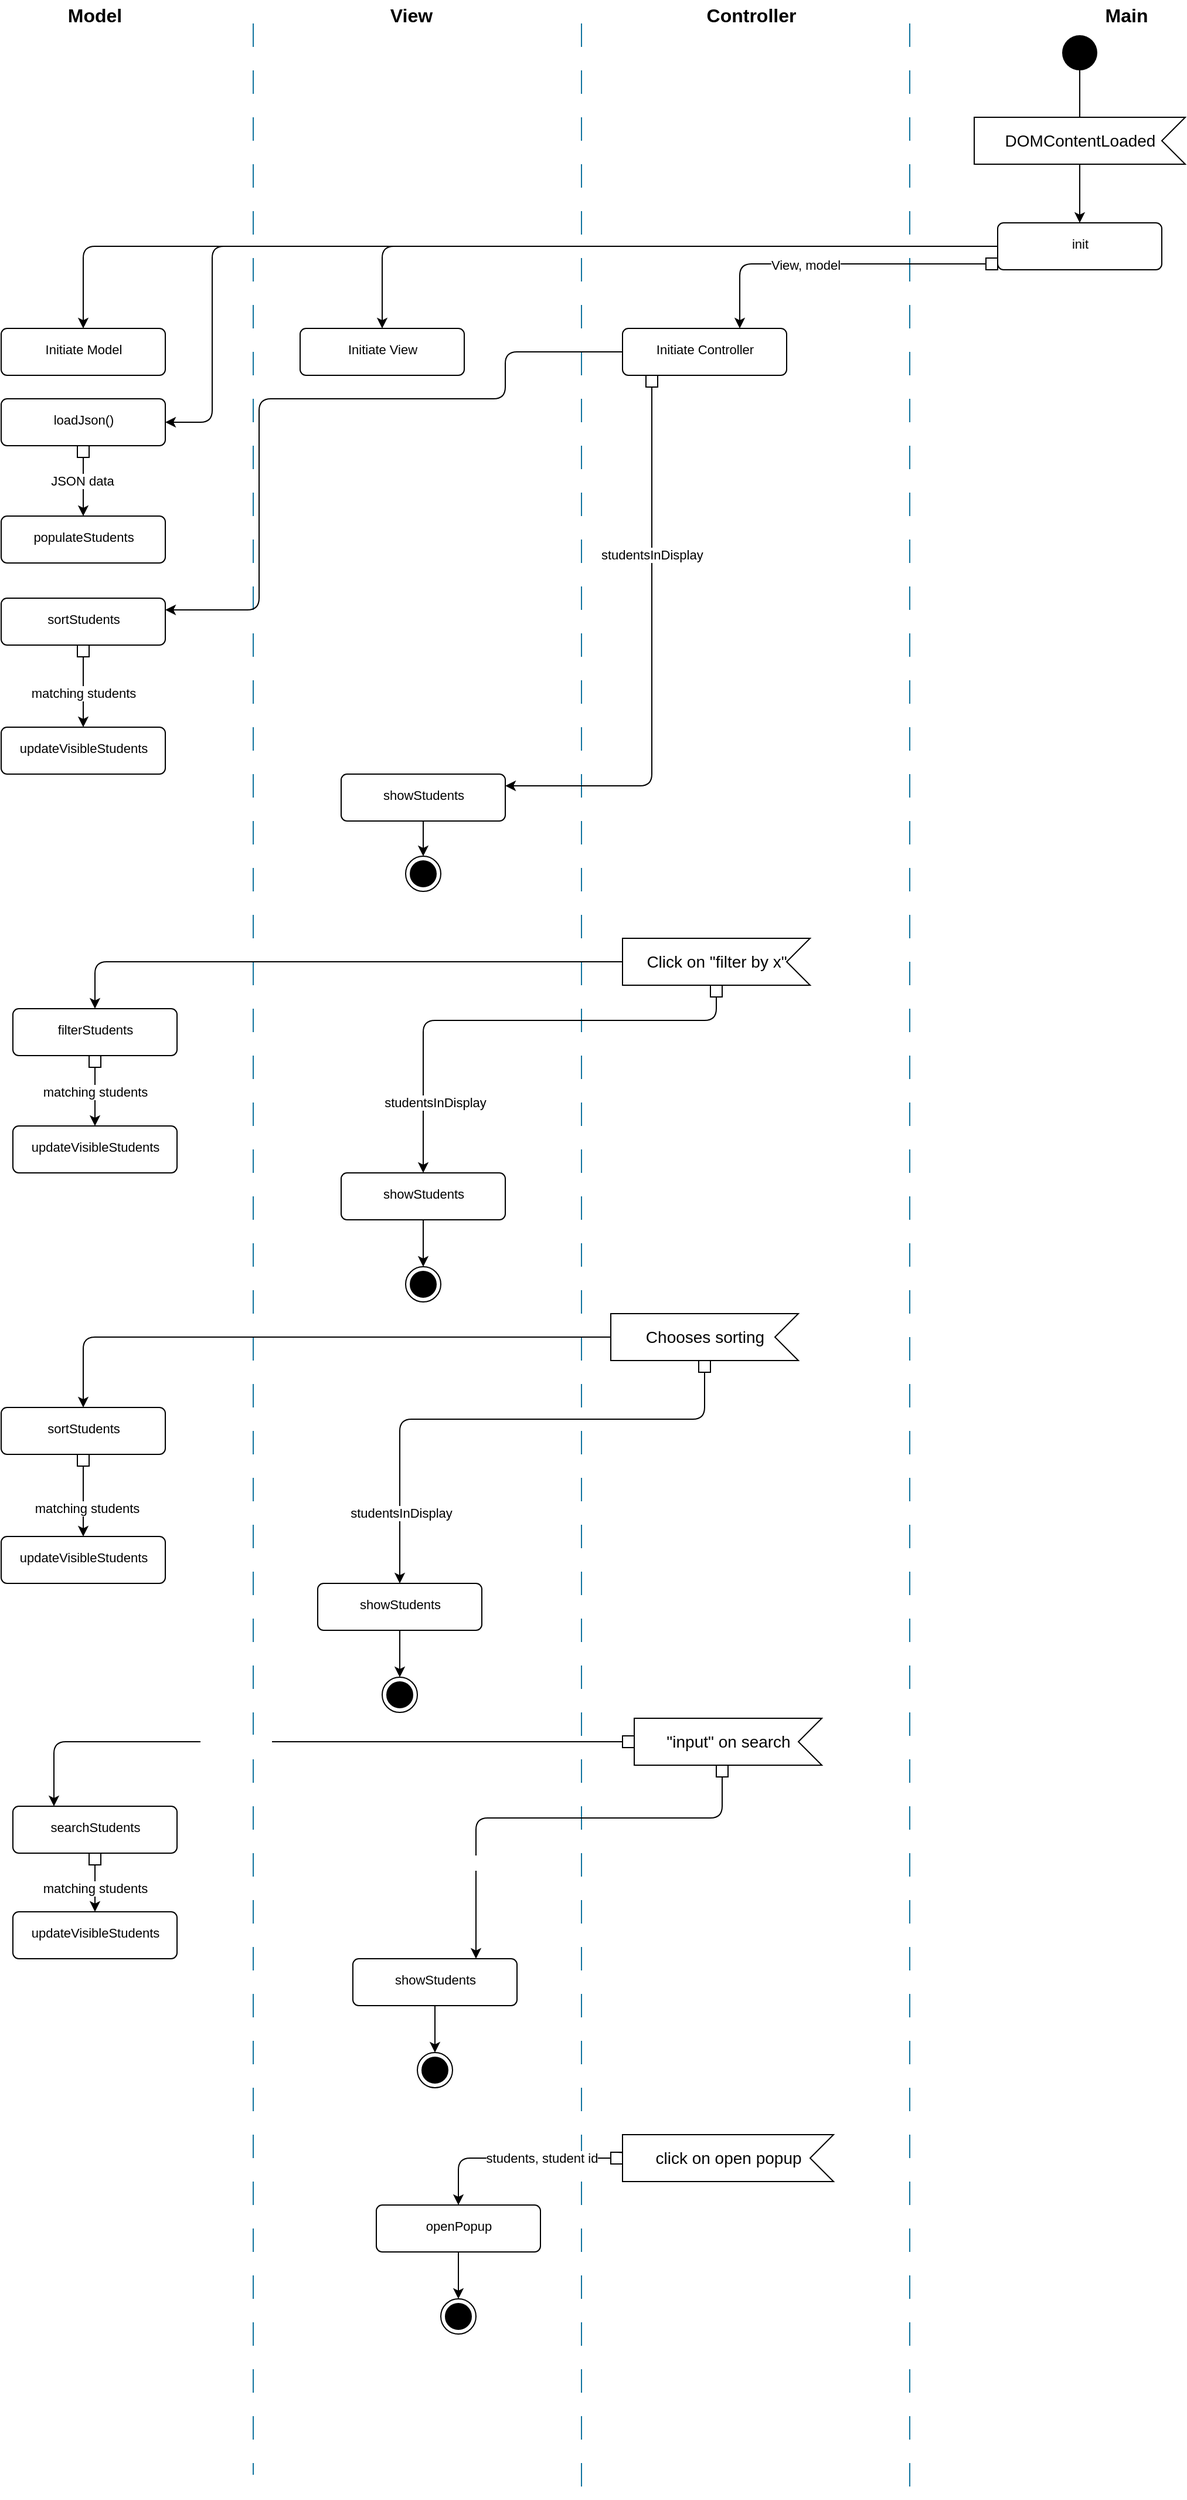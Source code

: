 <mxfile>
    <diagram id="uiXwka0j9Snq28UgmEb9" name="Page-1">
        <mxGraphModel dx="2489" dy="1597" grid="1" gridSize="10" guides="1" tooltips="1" connect="1" arrows="1" fold="1" page="1" pageScale="1" pageWidth="850" pageHeight="1100" background="none" math="0" shadow="0">
            <root>
                <mxCell id="0"/>
                <mxCell id="1" parent="0"/>
                <mxCell id="16" style="edgeStyle=none;html=1;entryX=0.5;entryY=0;entryDx=0;entryDy=0;fontSize=16;startArrow=none;" parent="1" source="52" target="14" edge="1">
                    <mxGeometry relative="1" as="geometry"/>
                </mxCell>
                <mxCell id="3" value="" style="ellipse;fillColor=#000000;strokeColor=none;" parent="1" vertex="1">
                    <mxGeometry x="935" y="50" width="30" height="30" as="geometry"/>
                </mxCell>
                <mxCell id="5" value="" style="line;strokeWidth=1;direction=south;html=1;dashed=1;dashPattern=20 20;fillColor=#b1ddf0;strokeColor=#10739e;" parent="1" vertex="1">
                    <mxGeometry x="240" y="40" width="10" height="2090" as="geometry"/>
                </mxCell>
                <mxCell id="6" value="Model" style="text;align=center;fontSize=16;fontStyle=1;spacing=-1;" parent="1" vertex="1">
                    <mxGeometry x="80" y="20" width="60" height="20" as="geometry"/>
                </mxCell>
                <mxCell id="7" value="View" style="text;align=center;fontSize=16;fontStyle=1;spacing=-1;" parent="1" vertex="1">
                    <mxGeometry x="350" y="20" width="60" height="20" as="geometry"/>
                </mxCell>
                <mxCell id="8" value="" style="line;strokeWidth=1;direction=south;html=1;dashed=1;dashPattern=20 20;fillColor=#b1ddf0;strokeColor=#10739e;" parent="1" vertex="1">
                    <mxGeometry x="520" y="40" width="10" height="2110" as="geometry"/>
                </mxCell>
                <mxCell id="9" value="Controller" style="text;align=center;fontSize=16;fontStyle=1;spacing=-1;" parent="1" vertex="1">
                    <mxGeometry x="640" y="20" width="60" height="20" as="geometry"/>
                </mxCell>
                <mxCell id="11" value="" style="line;strokeWidth=1;direction=south;html=1;dashed=1;dashPattern=20 20;fillColor=#b1ddf0;strokeColor=#10739e;" parent="1" vertex="1">
                    <mxGeometry x="800" y="40" width="10" height="2100" as="geometry"/>
                </mxCell>
                <mxCell id="12" value="Main" style="text;align=center;fontSize=16;fontStyle=1;spacing=-1;" parent="1" vertex="1">
                    <mxGeometry x="960" y="20" width="60" height="20" as="geometry"/>
                </mxCell>
                <mxCell id="22" style="edgeStyle=none;html=1;entryX=0.5;entryY=0;entryDx=0;entryDy=0;fontSize=16;" parent="1" source="14" target="20" edge="1">
                    <mxGeometry relative="1" as="geometry">
                        <Array as="points">
                            <mxPoint x="100" y="230"/>
                        </Array>
                    </mxGeometry>
                </mxCell>
                <mxCell id="14" value="&lt;font style=&quot;font-size: 11px&quot;&gt;init&lt;/font&gt;" style="html=1;align=center;verticalAlign=top;rounded=1;absoluteArcSize=1;arcSize=10;dashed=0;fontSize=16;" parent="1" vertex="1">
                    <mxGeometry x="880" y="210" width="140" height="40" as="geometry"/>
                </mxCell>
                <mxCell id="20" value="&lt;font style=&quot;font-size: 11px&quot;&gt;Initiate Model&lt;/font&gt;" style="html=1;align=center;verticalAlign=top;rounded=1;absoluteArcSize=1;arcSize=10;dashed=0;fontSize=16;" parent="1" vertex="1">
                    <mxGeometry x="30" y="300" width="140" height="40" as="geometry"/>
                </mxCell>
                <mxCell id="23" value="&lt;font style=&quot;font-size: 11px&quot;&gt;loadJson()&lt;/font&gt;" style="html=1;align=center;verticalAlign=top;rounded=1;absoluteArcSize=1;arcSize=10;dashed=0;fontSize=16;" parent="1" vertex="1">
                    <mxGeometry x="30" y="360" width="140" height="40" as="geometry"/>
                </mxCell>
                <mxCell id="25" style="edgeStyle=none;html=1;entryX=1;entryY=0.5;entryDx=0;entryDy=0;fontSize=16;" parent="1" source="14" target="23" edge="1">
                    <mxGeometry relative="1" as="geometry">
                        <mxPoint x="880" y="230.0" as="sourcePoint"/>
                        <mxPoint x="100" y="300" as="targetPoint"/>
                        <Array as="points">
                            <mxPoint x="210" y="230"/>
                            <mxPoint x="210" y="380"/>
                        </Array>
                    </mxGeometry>
                </mxCell>
                <mxCell id="26" value="&lt;font style=&quot;font-size: 11px&quot;&gt;Initiate View&lt;/font&gt;" style="html=1;align=center;verticalAlign=top;rounded=1;absoluteArcSize=1;arcSize=10;dashed=0;fontSize=16;" parent="1" vertex="1">
                    <mxGeometry x="285" y="300" width="140" height="40" as="geometry"/>
                </mxCell>
                <mxCell id="58" style="edgeStyle=none;html=1;entryX=1;entryY=0.25;entryDx=0;entryDy=0;fontSize=11;fontColor=#050505;exitX=0;exitY=0.5;exitDx=0;exitDy=0;" parent="1" source="27" target="57" edge="1">
                    <mxGeometry relative="1" as="geometry">
                        <Array as="points">
                            <mxPoint x="460" y="320"/>
                            <mxPoint x="460" y="360"/>
                            <mxPoint x="250" y="360"/>
                            <mxPoint x="250" y="540"/>
                        </Array>
                    </mxGeometry>
                </mxCell>
                <mxCell id="27" value="&lt;font style=&quot;font-size: 11px&quot;&gt;Initiate Controller&lt;/font&gt;" style="html=1;align=center;verticalAlign=top;rounded=1;absoluteArcSize=1;arcSize=10;dashed=0;fontSize=16;" parent="1" vertex="1">
                    <mxGeometry x="560" y="300" width="140" height="40" as="geometry"/>
                </mxCell>
                <mxCell id="29" style="edgeStyle=none;html=1;entryX=0.5;entryY=0;entryDx=0;entryDy=0;fontSize=16;" parent="1" source="14" target="26" edge="1">
                    <mxGeometry relative="1" as="geometry">
                        <mxPoint x="880" y="230.0" as="sourcePoint"/>
                        <mxPoint x="100" y="300" as="targetPoint"/>
                        <Array as="points">
                            <mxPoint x="355" y="230"/>
                        </Array>
                    </mxGeometry>
                </mxCell>
                <mxCell id="32" value="&lt;font style=&quot;font-size: 11px&quot;&gt;populateStudents&lt;/font&gt;" style="html=1;align=center;verticalAlign=top;rounded=1;absoluteArcSize=1;arcSize=10;dashed=0;fontSize=16;" parent="1" vertex="1">
                    <mxGeometry x="30" y="460" width="140" height="40" as="geometry"/>
                </mxCell>
                <mxCell id="37" value="" style="edgeStyle=none;html=1;fontSize=11;entryX=0.5;entryY=0;entryDx=0;entryDy=0;" parent="1" source="34" edge="1" target="32">
                    <mxGeometry relative="1" as="geometry">
                        <mxPoint x="45" y="460" as="targetPoint"/>
                    </mxGeometry>
                </mxCell>
                <mxCell id="38" value="JSON data" style="edgeLabel;html=1;align=center;verticalAlign=middle;resizable=0;points=[];fontSize=11;" parent="37" vertex="1" connectable="0">
                    <mxGeometry x="-0.222" y="-1" relative="1" as="geometry">
                        <mxPoint as="offset"/>
                    </mxGeometry>
                </mxCell>
                <mxCell id="34" value="" style="fillColor=#ffffff;strokeColor=#000000;fontSize=11;" parent="1" vertex="1">
                    <mxGeometry x="95" y="400" width="10" height="10" as="geometry"/>
                </mxCell>
                <mxCell id="39" style="edgeStyle=none;html=1;fontSize=16;exitX=0;exitY=0.5;exitDx=0;exitDy=0;" parent="1" source="40" edge="1">
                    <mxGeometry relative="1" as="geometry">
                        <mxPoint x="880" y="240" as="sourcePoint"/>
                        <mxPoint x="660" y="300" as="targetPoint"/>
                        <Array as="points">
                            <mxPoint x="660" y="245"/>
                        </Array>
                    </mxGeometry>
                </mxCell>
                <mxCell id="41" value="View, model" style="edgeLabel;html=1;align=center;verticalAlign=middle;resizable=0;points=[];fontSize=11;" parent="39" vertex="1" connectable="0">
                    <mxGeometry x="0.162" y="1" relative="1" as="geometry">
                        <mxPoint as="offset"/>
                    </mxGeometry>
                </mxCell>
                <mxCell id="40" value="" style="fillColor=#ffffff;strokeColor=#000000;fontSize=11;" parent="1" vertex="1">
                    <mxGeometry x="870" y="240" width="10" height="10" as="geometry"/>
                </mxCell>
                <mxCell id="241" style="edgeStyle=none;html=1;entryX=0.5;entryY=0;entryDx=0;entryDy=0;" edge="1" parent="1" source="42" target="170">
                    <mxGeometry relative="1" as="geometry"/>
                </mxCell>
                <mxCell id="42" value="&lt;font style=&quot;font-size: 11px&quot;&gt;showStudents&lt;/font&gt;" style="html=1;align=center;verticalAlign=top;rounded=1;absoluteArcSize=1;arcSize=10;dashed=0;fontSize=16;" parent="1" vertex="1">
                    <mxGeometry x="320" y="680" width="140" height="40" as="geometry"/>
                </mxCell>
                <mxCell id="45" style="edgeStyle=none;html=1;entryX=1;entryY=0.25;entryDx=0;entryDy=0;fontSize=11;exitX=0.5;exitY=1;exitDx=0;exitDy=0;" parent="1" source="46" target="42" edge="1">
                    <mxGeometry relative="1" as="geometry">
                        <mxPoint x="695" y="375" as="sourcePoint"/>
                        <mxPoint x="560" y="435" as="targetPoint"/>
                        <Array as="points">
                            <mxPoint x="585" y="690"/>
                        </Array>
                    </mxGeometry>
                </mxCell>
                <mxCell id="49" value="studentsInDisplay" style="edgeLabel;html=1;align=left;verticalAlign=middle;resizable=0;points=[];fontSize=11;rotation=0;" parent="45" vertex="1" connectable="0">
                    <mxGeometry x="-0.516" relative="1" as="geometry">
                        <mxPoint x="-45" y="30" as="offset"/>
                    </mxGeometry>
                </mxCell>
                <mxCell id="46" value="" style="fillColor=#ffffff;strokeColor=#000000;fontSize=11;" parent="1" vertex="1">
                    <mxGeometry x="580" y="340" width="10" height="10" as="geometry"/>
                </mxCell>
                <mxCell id="65" style="edgeStyle=none;html=1;entryX=0.5;entryY=0;entryDx=0;entryDy=0;fontSize=11;fontColor=#FFFFFF;exitX=1;exitY=0.5;exitDx=0;exitDy=0;exitPerimeter=0;" parent="1" source="51" target="206" edge="1">
                    <mxGeometry relative="1" as="geometry">
                        <mxPoint x="630" y="825" as="targetPoint"/>
                        <Array as="points">
                            <mxPoint x="110" y="840"/>
                        </Array>
                    </mxGeometry>
                </mxCell>
                <mxCell id="210" style="edgeStyle=none;html=1;entryX=0.5;entryY=0;entryDx=0;entryDy=0;exitX=0.5;exitY=1;exitDx=0;exitDy=0;" edge="1" parent="1" source="211" target="207">
                    <mxGeometry relative="1" as="geometry">
                        <Array as="points">
                            <mxPoint x="640" y="890"/>
                            <mxPoint x="390" y="890"/>
                        </Array>
                    </mxGeometry>
                </mxCell>
                <mxCell id="213" value="studentsInDisplay" style="edgeLabel;html=1;align=center;verticalAlign=middle;resizable=0;points=[];" vertex="1" connectable="0" parent="210">
                    <mxGeometry x="-0.189" relative="1" as="geometry">
                        <mxPoint x="-98" y="70" as="offset"/>
                    </mxGeometry>
                </mxCell>
                <mxCell id="51" value="Click on &quot;filter by x&quot;" style="html=1;shape=mxgraph.infographic.ribbonSimple;notch1=20;notch2=0;align=center;verticalAlign=middle;fontSize=14;fontStyle=0;flipH=1;fillColor=#FFFFFF;fontColor=#050505;" parent="1" vertex="1">
                    <mxGeometry x="560" y="820" width="160" height="40" as="geometry"/>
                </mxCell>
                <mxCell id="52" value="DOMContentLoaded" style="html=1;shape=mxgraph.infographic.ribbonSimple;notch1=20;notch2=0;align=center;verticalAlign=middle;fontSize=14;fontStyle=0;flipH=1;fillColor=#FFFFFF;fontColor=#050505;" parent="1" vertex="1">
                    <mxGeometry x="860" y="120" width="180" height="40" as="geometry"/>
                </mxCell>
                <mxCell id="53" value="" style="edgeStyle=none;html=1;entryX=0;entryY=0;entryDx=90;entryDy=0;fontSize=16;endArrow=none;entryPerimeter=0;" parent="1" source="3" target="52" edge="1">
                    <mxGeometry relative="1" as="geometry">
                        <mxPoint x="915" y="80" as="sourcePoint"/>
                        <mxPoint x="915" y="210" as="targetPoint"/>
                    </mxGeometry>
                </mxCell>
                <mxCell id="57" value="&lt;font style=&quot;font-size: 11px&quot;&gt;sortStudents&lt;/font&gt;" style="html=1;align=center;verticalAlign=top;rounded=1;absoluteArcSize=1;arcSize=10;dashed=0;fontSize=16;" parent="1" vertex="1">
                    <mxGeometry x="30" y="530" width="140" height="40" as="geometry"/>
                </mxCell>
                <mxCell id="202" style="edgeStyle=none;html=1;entryX=0.5;entryY=0;entryDx=0;entryDy=0;" edge="1" parent="1" source="83" target="88">
                    <mxGeometry relative="1" as="geometry">
                        <Array as="points">
                            <mxPoint x="100" y="1160"/>
                        </Array>
                    </mxGeometry>
                </mxCell>
                <mxCell id="203" style="edgeStyle=none;html=1;entryX=0.5;entryY=0;entryDx=0;entryDy=0;exitX=0.5;exitY=1;exitDx=0;exitDy=0;" edge="1" parent="1" source="204" target="89">
                    <mxGeometry relative="1" as="geometry">
                        <Array as="points">
                            <mxPoint x="630" y="1230"/>
                            <mxPoint x="370" y="1230"/>
                        </Array>
                    </mxGeometry>
                </mxCell>
                <mxCell id="205" value="studentsInDisplay" style="edgeLabel;html=1;align=center;verticalAlign=middle;resizable=0;points=[];" vertex="1" connectable="0" parent="203">
                    <mxGeometry x="0.02" y="1" relative="1" as="geometry">
                        <mxPoint x="-75" y="79" as="offset"/>
                    </mxGeometry>
                </mxCell>
                <mxCell id="83" value="Chooses sorting" style="html=1;shape=mxgraph.infographic.ribbonSimple;notch1=20;notch2=0;align=center;verticalAlign=middle;fontSize=14;fontStyle=0;flipH=1;fillColor=#FFFFFF;fontColor=#050505;" parent="1" vertex="1">
                    <mxGeometry x="550" y="1140" width="160" height="40" as="geometry"/>
                </mxCell>
                <mxCell id="88" value="&lt;font style=&quot;font-size: 11px&quot;&gt;sortStudents&lt;/font&gt;" style="html=1;align=center;verticalAlign=top;rounded=1;absoluteArcSize=1;arcSize=10;dashed=0;fontSize=16;" parent="1" vertex="1">
                    <mxGeometry x="30" y="1220" width="140" height="40" as="geometry"/>
                </mxCell>
                <mxCell id="242" style="edgeStyle=none;html=1;entryX=0.5;entryY=0;entryDx=0;entryDy=0;" edge="1" parent="1" source="89" target="172">
                    <mxGeometry relative="1" as="geometry"/>
                </mxCell>
                <mxCell id="89" value="&lt;span style=&quot;font-size: 11px&quot;&gt;showStudents&lt;/span&gt;" style="html=1;align=center;verticalAlign=top;rounded=1;absoluteArcSize=1;arcSize=10;dashed=0;fontSize=16;" parent="1" vertex="1">
                    <mxGeometry x="300" y="1370" width="140" height="40" as="geometry"/>
                </mxCell>
                <mxCell id="139" value="&quot;input&quot; on search" style="html=1;shape=mxgraph.infographic.ribbonSimple;notch1=20;notch2=0;align=center;verticalAlign=middle;fontSize=14;fontStyle=0;flipH=1;fillColor=#FFFFFF;fontColor=#050505;" parent="1" vertex="1">
                    <mxGeometry x="570" y="1485" width="160" height="40" as="geometry"/>
                </mxCell>
                <mxCell id="214" style="edgeStyle=none;html=1;entryX=0.5;entryY=0;entryDx=0;entryDy=0;startArrow=none;" edge="1" parent="1" source="163" target="162">
                    <mxGeometry relative="1" as="geometry"/>
                </mxCell>
                <mxCell id="220" value="matching students" style="edgeLabel;html=1;align=center;verticalAlign=middle;resizable=0;points=[];" vertex="1" connectable="0" parent="214">
                    <mxGeometry x="0.18" y="3" relative="1" as="geometry">
                        <mxPoint x="-3" y="-4" as="offset"/>
                    </mxGeometry>
                </mxCell>
                <mxCell id="149" value="&lt;font style=&quot;font-size: 11px&quot;&gt;searchStudents&lt;/font&gt;" style="html=1;align=center;verticalAlign=top;rounded=1;absoluteArcSize=1;arcSize=10;dashed=0;fontSize=16;" parent="1" vertex="1">
                    <mxGeometry x="40" y="1560" width="140" height="40" as="geometry"/>
                </mxCell>
                <mxCell id="246" style="edgeStyle=none;html=1;entryX=0.5;entryY=0;entryDx=0;entryDy=0;" edge="1" parent="1" source="153" target="245">
                    <mxGeometry relative="1" as="geometry"/>
                </mxCell>
                <mxCell id="153" value="&lt;font style=&quot;font-size: 11px&quot;&gt;showStudents&lt;/font&gt;" style="html=1;align=center;verticalAlign=top;rounded=1;absoluteArcSize=1;arcSize=10;dashed=0;fontSize=16;" parent="1" vertex="1">
                    <mxGeometry x="330" y="1690" width="140" height="40" as="geometry"/>
                </mxCell>
                <mxCell id="154" style="edgeStyle=none;html=1;entryX=0.75;entryY=0;entryDx=0;entryDy=0;fontSize=11;fontColor=#FFFFFF;" parent="1" source="156" target="153" edge="1">
                    <mxGeometry relative="1" as="geometry">
                        <Array as="points">
                            <mxPoint x="645" y="1570"/>
                            <mxPoint x="435" y="1570"/>
                        </Array>
                    </mxGeometry>
                </mxCell>
                <mxCell id="155" value="students in display&lt;br&gt;" style="edgeLabel;html=1;align=left;verticalAlign=middle;resizable=0;points=[];fontSize=11;fontColor=#FFFFFF;" parent="154" vertex="1" connectable="0">
                    <mxGeometry x="0.547" y="-2" relative="1" as="geometry">
                        <mxPoint x="-43" as="offset"/>
                    </mxGeometry>
                </mxCell>
                <mxCell id="156" value="" style="fillColor=#ffffff;strokeColor=#000000;fontSize=11;" parent="1" vertex="1">
                    <mxGeometry x="640" y="1525" width="10" height="10" as="geometry"/>
                </mxCell>
                <mxCell id="159" style="edgeStyle=none;html=1;entryX=0.25;entryY=0;entryDx=0;entryDy=0;fontSize=11;fontColor=#FFFFFF;" parent="1" source="161" target="149" edge="1">
                    <mxGeometry relative="1" as="geometry">
                        <Array as="points">
                            <mxPoint x="260" y="1505"/>
                            <mxPoint x="75" y="1505"/>
                        </Array>
                    </mxGeometry>
                </mxCell>
                <mxCell id="160" value="Search input" style="edgeLabel;html=1;align=center;verticalAlign=middle;resizable=0;points=[];fontSize=11;fontColor=#FFFFFF;" parent="159" vertex="1" connectable="0">
                    <mxGeometry x="0.771" y="2" relative="1" as="geometry">
                        <mxPoint x="148" y="-2" as="offset"/>
                    </mxGeometry>
                </mxCell>
                <mxCell id="161" value="" style="fillColor=#ffffff;strokeColor=#000000;fontSize=11;" parent="1" vertex="1">
                    <mxGeometry x="560" y="1500" width="10" height="10" as="geometry"/>
                </mxCell>
                <mxCell id="162" value="&lt;font style=&quot;font-size: 11px&quot;&gt;updateVisibleStudents&lt;/font&gt;" style="html=1;align=center;verticalAlign=top;rounded=1;absoluteArcSize=1;arcSize=10;dashed=0;fontSize=16;" parent="1" vertex="1">
                    <mxGeometry x="40" y="1650" width="140" height="40" as="geometry"/>
                </mxCell>
                <mxCell id="172" value="" style="ellipse;html=1;shape=endState;fillColor=#000000;strokeColor=#000000;fontSize=11;fontColor=#FFFFFF;" parent="1" vertex="1">
                    <mxGeometry x="355" y="1450" width="30" height="30" as="geometry"/>
                </mxCell>
                <mxCell id="176" style="edgeStyle=none;html=1;entryX=0.5;entryY=0;entryDx=0;entryDy=0;fontSize=11;fontColor=#FFFFFF;startArrow=none;" parent="1" source="249" target="181" edge="1">
                    <mxGeometry relative="1" as="geometry">
                        <Array as="points">
                            <mxPoint x="420" y="1860"/>
                        </Array>
                    </mxGeometry>
                </mxCell>
                <mxCell id="253" style="edgeStyle=none;html=1;entryX=0.5;entryY=0;entryDx=0;entryDy=0;" edge="1" parent="1" source="181" target="252">
                    <mxGeometry relative="1" as="geometry"/>
                </mxCell>
                <mxCell id="181" value="&lt;font style=&quot;font-size: 11px&quot;&gt;openPopup&lt;/font&gt;" style="html=1;align=center;verticalAlign=top;rounded=1;absoluteArcSize=1;arcSize=10;dashed=0;fontSize=16;" parent="1" vertex="1">
                    <mxGeometry x="350" y="1900" width="140" height="40" as="geometry"/>
                </mxCell>
                <mxCell id="201" value="click on open popup" style="html=1;shape=mxgraph.infographic.ribbonSimple;notch1=20;notch2=0;align=center;verticalAlign=middle;fontSize=14;fontStyle=0;flipH=1;fillColor=#FFFFFF;fontColor=#050505;" parent="1" vertex="1">
                    <mxGeometry x="560" y="1840" width="180" height="40" as="geometry"/>
                </mxCell>
                <mxCell id="204" value="" style="fillColor=#ffffff;strokeColor=#000000;fontSize=11;" vertex="1" parent="1">
                    <mxGeometry x="625" y="1180" width="10" height="10" as="geometry"/>
                </mxCell>
                <mxCell id="206" value="&lt;font style=&quot;font-size: 11px&quot;&gt;filterStudents&lt;/font&gt;" style="html=1;align=center;verticalAlign=top;rounded=1;absoluteArcSize=1;arcSize=10;dashed=0;fontSize=16;" vertex="1" parent="1">
                    <mxGeometry x="40" y="880" width="140" height="40" as="geometry"/>
                </mxCell>
                <mxCell id="209" style="edgeStyle=none;html=1;entryX=0.5;entryY=0;entryDx=0;entryDy=0;" edge="1" parent="1" source="207" target="208">
                    <mxGeometry relative="1" as="geometry"/>
                </mxCell>
                <mxCell id="207" value="&lt;span style=&quot;font-size: 11px&quot;&gt;showStudents&lt;/span&gt;" style="html=1;align=center;verticalAlign=top;rounded=1;absoluteArcSize=1;arcSize=10;dashed=0;fontSize=16;" vertex="1" parent="1">
                    <mxGeometry x="320" y="1020" width="140" height="40" as="geometry"/>
                </mxCell>
                <mxCell id="208" value="" style="ellipse;html=1;shape=endState;fillColor=#000000;strokeColor=#000000;fontSize=11;fontColor=#FFFFFF;" vertex="1" parent="1">
                    <mxGeometry x="375" y="1100" width="30" height="30" as="geometry"/>
                </mxCell>
                <mxCell id="211" value="" style="fillColor=#ffffff;strokeColor=#000000;fontSize=11;" vertex="1" parent="1">
                    <mxGeometry x="635" y="860" width="10" height="10" as="geometry"/>
                </mxCell>
                <mxCell id="163" value="" style="fillColor=#ffffff;strokeColor=#000000;fontSize=11;" parent="1" vertex="1">
                    <mxGeometry x="105" y="1600" width="10" height="10" as="geometry"/>
                </mxCell>
                <mxCell id="219" value="" style="edgeStyle=none;html=1;entryX=0.5;entryY=0;entryDx=0;entryDy=0;endArrow=none;" edge="1" parent="1" source="149" target="163">
                    <mxGeometry relative="1" as="geometry">
                        <mxPoint x="110" y="1650" as="sourcePoint"/>
                        <mxPoint x="110" y="1770" as="targetPoint"/>
                    </mxGeometry>
                </mxCell>
                <mxCell id="222" value="" style="fillColor=#ffffff;strokeColor=#000000;fontSize=11;" vertex="1" parent="1">
                    <mxGeometry x="95" y="1260" width="10" height="10" as="geometry"/>
                </mxCell>
                <mxCell id="223" style="edgeStyle=none;html=1;entryX=0.5;entryY=0;entryDx=0;entryDy=0;startArrow=none;" edge="1" source="222" target="225" parent="1">
                    <mxGeometry relative="1" as="geometry"/>
                </mxCell>
                <mxCell id="224" value="matching students" style="edgeLabel;html=1;align=center;verticalAlign=middle;resizable=0;points=[];" vertex="1" connectable="0" parent="223">
                    <mxGeometry x="0.18" y="3" relative="1" as="geometry">
                        <mxPoint as="offset"/>
                    </mxGeometry>
                </mxCell>
                <mxCell id="225" value="&lt;font style=&quot;font-size: 11px&quot;&gt;updateVisibleStudents&lt;/font&gt;" style="html=1;align=center;verticalAlign=top;rounded=1;absoluteArcSize=1;arcSize=10;dashed=0;fontSize=16;" vertex="1" parent="1">
                    <mxGeometry x="30" y="1330" width="140" height="40" as="geometry"/>
                </mxCell>
                <mxCell id="228" value="" style="fillColor=#ffffff;strokeColor=#000000;fontSize=11;" vertex="1" parent="1">
                    <mxGeometry x="105" y="920" width="10" height="10" as="geometry"/>
                </mxCell>
                <mxCell id="229" style="edgeStyle=none;html=1;entryX=0.5;entryY=0;entryDx=0;entryDy=0;startArrow=none;" edge="1" source="228" target="231" parent="1">
                    <mxGeometry relative="1" as="geometry"/>
                </mxCell>
                <mxCell id="230" value="matching students" style="edgeLabel;html=1;align=center;verticalAlign=middle;resizable=0;points=[];" vertex="1" connectable="0" parent="229">
                    <mxGeometry x="0.18" y="3" relative="1" as="geometry">
                        <mxPoint x="-3" y="-9" as="offset"/>
                    </mxGeometry>
                </mxCell>
                <mxCell id="231" value="&lt;font style=&quot;font-size: 11px&quot;&gt;updateVisibleStudents&lt;/font&gt;" style="html=1;align=center;verticalAlign=top;rounded=1;absoluteArcSize=1;arcSize=10;dashed=0;fontSize=16;" vertex="1" parent="1">
                    <mxGeometry x="40" y="980" width="140" height="40" as="geometry"/>
                </mxCell>
                <mxCell id="236" value="&lt;font style=&quot;font-size: 11px&quot;&gt;updateVisibleStudents&lt;/font&gt;" style="html=1;align=center;verticalAlign=top;rounded=1;absoluteArcSize=1;arcSize=10;dashed=0;fontSize=16;" vertex="1" parent="1">
                    <mxGeometry x="30" y="640" width="140" height="40" as="geometry"/>
                </mxCell>
                <mxCell id="237" style="edgeStyle=none;html=1;entryX=0.5;entryY=0;entryDx=0;entryDy=0;startArrow=none;" edge="1" source="239" target="236" parent="1">
                    <mxGeometry relative="1" as="geometry"/>
                </mxCell>
                <mxCell id="238" value="matching students" style="edgeLabel;html=1;align=center;verticalAlign=middle;resizable=0;points=[];" vertex="1" connectable="0" parent="237">
                    <mxGeometry x="0.18" y="3" relative="1" as="geometry">
                        <mxPoint x="-3" y="-5" as="offset"/>
                    </mxGeometry>
                </mxCell>
                <mxCell id="239" value="" style="fillColor=#ffffff;strokeColor=#000000;fontSize=11;" vertex="1" parent="1">
                    <mxGeometry x="95" y="570" width="10" height="10" as="geometry"/>
                </mxCell>
                <mxCell id="170" value="" style="ellipse;html=1;shape=endState;fillColor=#000000;strokeColor=#000000;fontSize=11;fontColor=#FFFFFF;" parent="1" vertex="1">
                    <mxGeometry x="375" y="750" width="30" height="30" as="geometry"/>
                </mxCell>
                <mxCell id="245" value="" style="ellipse;html=1;shape=endState;fillColor=#000000;strokeColor=#000000;fontSize=11;fontColor=#FFFFFF;" vertex="1" parent="1">
                    <mxGeometry x="385" y="1770" width="30" height="30" as="geometry"/>
                </mxCell>
                <mxCell id="249" value="" style="fillColor=#ffffff;strokeColor=#000000;fontSize=11;" vertex="1" parent="1">
                    <mxGeometry x="550" y="1855" width="10" height="10" as="geometry"/>
                </mxCell>
                <mxCell id="250" value="" style="edgeStyle=none;html=1;entryX=0.5;entryY=0;entryDx=0;entryDy=0;fontSize=11;fontColor=#FFFFFF;endArrow=none;" edge="1" parent="1" source="201" target="249">
                    <mxGeometry relative="1" as="geometry">
                        <mxPoint x="560" y="1860" as="sourcePoint"/>
                        <mxPoint x="420" y="1900" as="targetPoint"/>
                        <Array as="points"/>
                    </mxGeometry>
                </mxCell>
                <mxCell id="251" value="students, student id" style="edgeLabel;html=1;align=center;verticalAlign=middle;resizable=0;points=[];" vertex="1" connectable="0" parent="250">
                    <mxGeometry x="-0.326" y="-1" relative="1" as="geometry">
                        <mxPoint x="-68" y="6" as="offset"/>
                    </mxGeometry>
                </mxCell>
                <mxCell id="252" value="" style="ellipse;html=1;shape=endState;fillColor=#000000;strokeColor=#000000;fontSize=11;fontColor=#FFFFFF;" vertex="1" parent="1">
                    <mxGeometry x="405" y="1980" width="30" height="30" as="geometry"/>
                </mxCell>
            </root>
        </mxGraphModel>
    </diagram>
</mxfile>